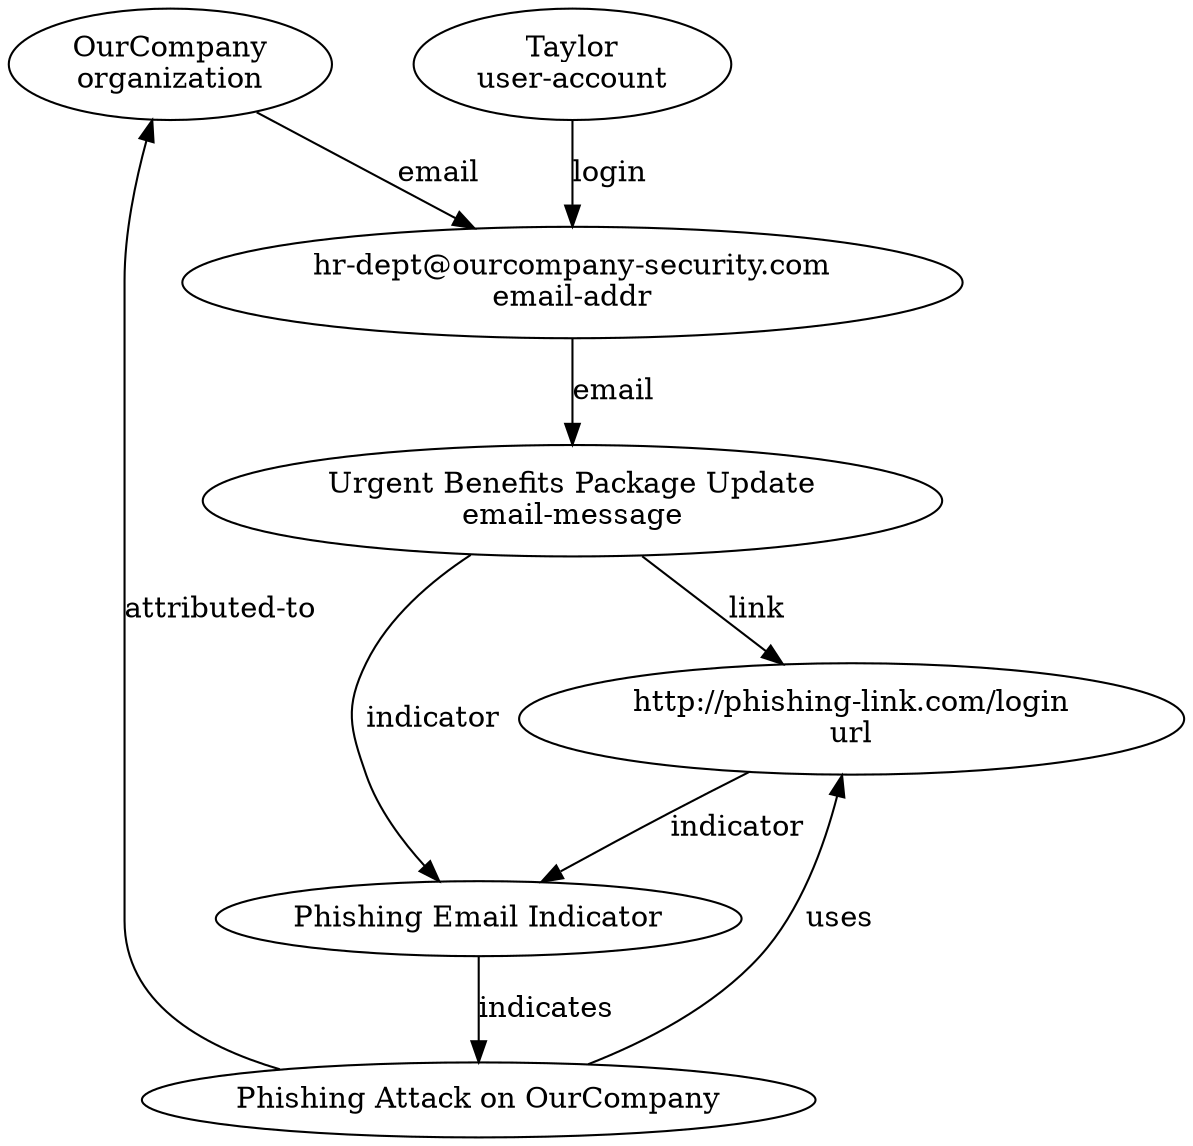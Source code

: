 digraph phishing_attack {
    "OurCompany" [label="OurCompany\norganization"]
    "hr-dept@ourcompany-security.com" [label="hr-dept@ourcompany-security.com\nemail-addr"]
    "Urgent Benefits Package Update" [label="Urgent Benefits Package Update\nemail-message"]
    "http://phishing-link.com/login" [label="http://phishing-link.com/login\nurl"]
    "Taylor" [label="Taylor\nuser-account"]
    
    "OurCompany" -> "hr-dept@ourcompany-security.com" [label="email"]
    "hr-dept@ourcompany-security.com" -> "Urgent Benefits Package Update" [label="email"]
    "Urgent Benefits Package Update" -> "http://phishing-link.com/login" [label="link"]
    "Taylor" -> "hr-dept@ourcompany-security.com" [label="login"]
    
    "Urgent Benefits Package Update" -> "Phishing Email Indicator" [label="indicator"]
    "http://phishing-link.com/login" -> "Phishing Email Indicator" [label="indicator"]
    
    "Phishing Email Indicator" -> "Phishing Attack on OurCompany" [label="indicates"]
    "Phishing Attack on OurCompany" -> "OurCompany" [label="attributed-to"]
    "Phishing Attack on OurCompany" -> "http://phishing-link.com/login" [label="uses"]
}